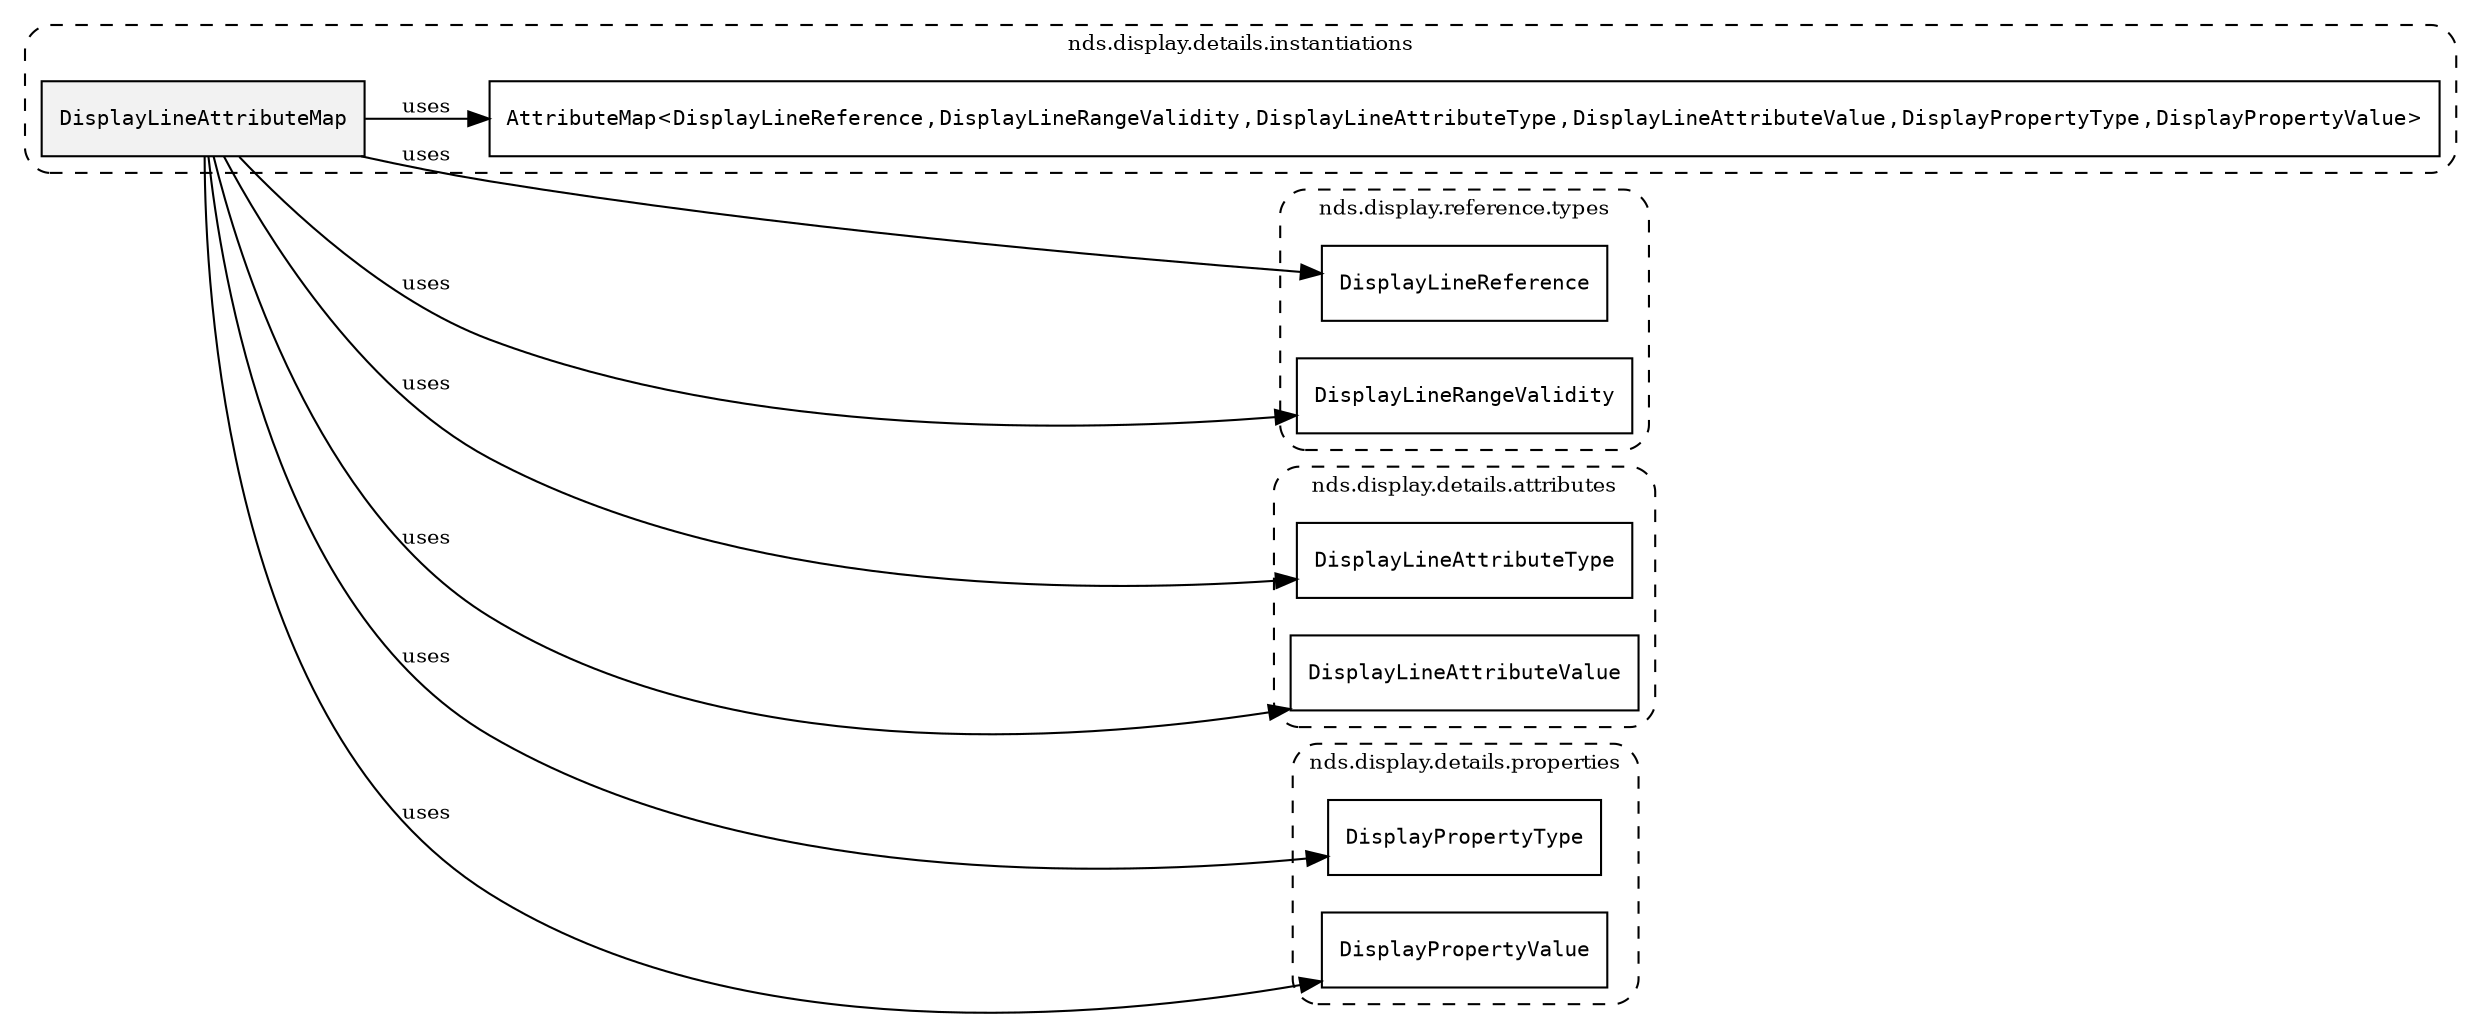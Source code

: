 /**
 * This dot file creates symbol collaboration diagram for DisplayLineAttributeMap.
 */
digraph ZSERIO
{
    node [shape=box, fontsize=10];
    rankdir="LR";
    fontsize=10;
    tooltip="DisplayLineAttributeMap collaboration diagram";

    subgraph "cluster_nds.display.details.instantiations"
    {
        style="dashed, rounded";
        label="nds.display.details.instantiations";
        tooltip="Package nds.display.details.instantiations";
        href="../../../content/packages/nds.display.details.instantiations.html#Package-nds-display-details-instantiations";
        target="_parent";

        "DisplayLineAttributeMap" [style="filled", fillcolor="#0000000D", target="_parent", label=<<font face="monospace"><table align="center" border="0" cellspacing="0" cellpadding="0"><tr><td href="../../../content/packages/nds.display.details.instantiations.html#InstantiateType-DisplayLineAttributeMap" title="InstantiateType defined in nds.display.details.instantiations">DisplayLineAttributeMap</td></tr></table></font>>];
        "AttributeMap&lt;DisplayLineReference,DisplayLineRangeValidity,DisplayLineAttributeType,DisplayLineAttributeValue,DisplayPropertyType,DisplayPropertyValue&gt;" [target="_parent", label=<<font face="monospace"><table align="center" border="0" cellspacing="0" cellpadding="0"><tr><td href="../../../content/packages/nds.core.attributemap.html#Structure-AttributeMap" title="Structure defined in nds.core.attributemap">AttributeMap</td><td>&lt;</td><td><table align="center" border="0" cellspacing="0" cellpadding="0"><tr><td href="../../../content/packages/nds.display.reference.types.html#Structure-DisplayLineReference" title="Structure defined in nds.display.reference.types">DisplayLineReference</td></tr></table></td><td>,</td><td><table align="center" border="0" cellspacing="0" cellpadding="0"><tr><td href="../../../content/packages/nds.display.reference.types.html#Structure-DisplayLineRangeValidity" title="Structure defined in nds.display.reference.types">DisplayLineRangeValidity</td></tr></table></td><td>,</td><td><table align="center" border="0" cellspacing="0" cellpadding="0"><tr><td href="../../../content/packages/nds.display.details.attributes.html#Enum-DisplayLineAttributeType" title="Enum defined in nds.display.details.attributes">DisplayLineAttributeType</td></tr></table></td><td>,</td><td><table align="center" border="0" cellspacing="0" cellpadding="0"><tr><td href="../../../content/packages/nds.display.details.attributes.html#Choice-DisplayLineAttributeValue" title="Choice defined in nds.display.details.attributes">DisplayLineAttributeValue</td></tr></table></td><td>,</td><td><table align="center" border="0" cellspacing="0" cellpadding="0"><tr><td href="../../../content/packages/nds.display.details.properties.html#Structure-DisplayPropertyType" title="Structure defined in nds.display.details.properties">DisplayPropertyType</td></tr></table></td><td>,</td><td><table align="center" border="0" cellspacing="0" cellpadding="0"><tr><td href="../../../content/packages/nds.display.details.properties.html#Structure-DisplayPropertyValue" title="Structure defined in nds.display.details.properties">DisplayPropertyValue</td></tr></table></td><td>&gt;</td></tr></table></font>>];
    }

    subgraph "cluster_nds.display.reference.types"
    {
        style="dashed, rounded";
        label="nds.display.reference.types";
        tooltip="Package nds.display.reference.types";
        href="../../../content/packages/nds.display.reference.types.html#Package-nds-display-reference-types";
        target="_parent";

        "DisplayLineReference" [target="_parent", label=<<font face="monospace"><table align="center" border="0" cellspacing="0" cellpadding="0"><tr><td href="../../../content/packages/nds.display.reference.types.html#Structure-DisplayLineReference" title="Structure defined in nds.display.reference.types">DisplayLineReference</td></tr></table></font>>];
        "DisplayLineRangeValidity" [target="_parent", label=<<font face="monospace"><table align="center" border="0" cellspacing="0" cellpadding="0"><tr><td href="../../../content/packages/nds.display.reference.types.html#Structure-DisplayLineRangeValidity" title="Structure defined in nds.display.reference.types">DisplayLineRangeValidity</td></tr></table></font>>];
    }

    subgraph "cluster_nds.display.details.attributes"
    {
        style="dashed, rounded";
        label="nds.display.details.attributes";
        tooltip="Package nds.display.details.attributes";
        href="../../../content/packages/nds.display.details.attributes.html#Package-nds-display-details-attributes";
        target="_parent";

        "DisplayLineAttributeType" [target="_parent", label=<<font face="monospace"><table align="center" border="0" cellspacing="0" cellpadding="0"><tr><td href="../../../content/packages/nds.display.details.attributes.html#Enum-DisplayLineAttributeType" title="Enum defined in nds.display.details.attributes">DisplayLineAttributeType</td></tr></table></font>>];
        "DisplayLineAttributeValue" [target="_parent", label=<<font face="monospace"><table align="center" border="0" cellspacing="0" cellpadding="0"><tr><td href="../../../content/packages/nds.display.details.attributes.html#Choice-DisplayLineAttributeValue" title="Choice defined in nds.display.details.attributes">DisplayLineAttributeValue</td></tr></table></font>>];
    }

    subgraph "cluster_nds.display.details.properties"
    {
        style="dashed, rounded";
        label="nds.display.details.properties";
        tooltip="Package nds.display.details.properties";
        href="../../../content/packages/nds.display.details.properties.html#Package-nds-display-details-properties";
        target="_parent";

        "DisplayPropertyType" [target="_parent", label=<<font face="monospace"><table align="center" border="0" cellspacing="0" cellpadding="0"><tr><td href="../../../content/packages/nds.display.details.properties.html#Structure-DisplayPropertyType" title="Structure defined in nds.display.details.properties">DisplayPropertyType</td></tr></table></font>>];
        "DisplayPropertyValue" [target="_parent", label=<<font face="monospace"><table align="center" border="0" cellspacing="0" cellpadding="0"><tr><td href="../../../content/packages/nds.display.details.properties.html#Structure-DisplayPropertyValue" title="Structure defined in nds.display.details.properties">DisplayPropertyValue</td></tr></table></font>>];
    }

    "DisplayLineAttributeMap" -> "AttributeMap&lt;DisplayLineReference,DisplayLineRangeValidity,DisplayLineAttributeType,DisplayLineAttributeValue,DisplayPropertyType,DisplayPropertyValue&gt;" [label="uses", fontsize=10];
    "DisplayLineAttributeMap" -> "DisplayLineReference" [label="uses", fontsize=10];
    "DisplayLineAttributeMap" -> "DisplayLineRangeValidity" [label="uses", fontsize=10];
    "DisplayLineAttributeMap" -> "DisplayLineAttributeType" [label="uses", fontsize=10];
    "DisplayLineAttributeMap" -> "DisplayLineAttributeValue" [label="uses", fontsize=10];
    "DisplayLineAttributeMap" -> "DisplayPropertyType" [label="uses", fontsize=10];
    "DisplayLineAttributeMap" -> "DisplayPropertyValue" [label="uses", fontsize=10];
}

